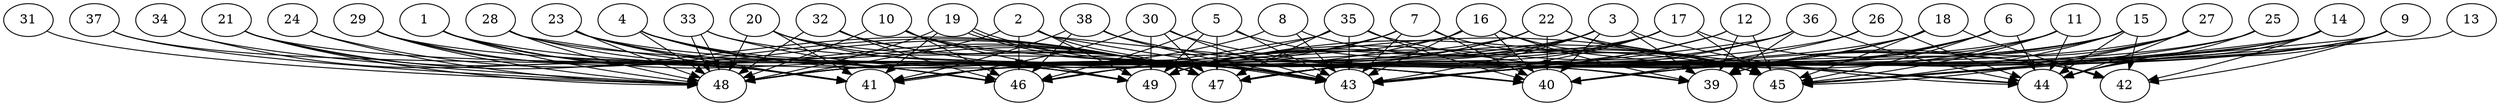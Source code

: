 // DAG (tier=3-complex, mode=data, n=49, ccr=0.507, fat=0.876, density=0.641, regular=0.271, jump=0.240, mindata=4194304, maxdata=33554432)
// DAG automatically generated by daggen at Sun Aug 24 16:33:35 2025
// /home/ermia/Project/Environments/daggen/bin/daggen --dot --ccr 0.507 --fat 0.876 --regular 0.271 --density 0.641 --jump 0.240 --mindata 4194304 --maxdata 33554432 -n 49 
digraph G {
  1 [size="115798911028760128", alpha="0.02", expect_size="57899455514380064"]
  1 -> 39 [size ="1833718041804800"]
  1 -> 41 [size ="1833718041804800"]
  1 -> 46 [size ="1833718041804800"]
  1 -> 48 [size ="1833718041804800"]
  1 -> 49 [size ="1833718041804800"]
  2 [size="159222908151050272768", alpha="0.15", expect_size="79611454075525136384"]
  2 -> 40 [size ="235013975048192"]
  2 -> 43 [size ="235013975048192"]
  2 -> 46 [size ="235013975048192"]
  2 -> 47 [size ="235013975048192"]
  2 -> 48 [size ="235013975048192"]
  2 -> 49 [size ="235013975048192"]
  3 [size="480522638070671998976", alpha="0.05", expect_size="240261319035335999488"]
  3 -> 39 [size ="490793974366208"]
  3 -> 40 [size ="490793974366208"]
  3 -> 43 [size ="490793974366208"]
  3 -> 44 [size ="490793974366208"]
  3 -> 47 [size ="490793974366208"]
  3 -> 48 [size ="490793974366208"]
  3 -> 49 [size ="490793974366208"]
  4 [size="4442475538619344384", alpha="0.17", expect_size="2221237769309672192"]
  4 -> 43 [size ="1526107106967552"]
  4 -> 46 [size ="1526107106967552"]
  4 -> 47 [size ="1526107106967552"]
  4 -> 48 [size ="1526107106967552"]
  4 -> 49 [size ="1526107106967552"]
  5 [size="30934730162973949558784", alpha="0.10", expect_size="15467365081486974779392"]
  5 -> 43 [size ="7883532730892288"]
  5 -> 45 [size ="7883532730892288"]
  5 -> 46 [size ="7883532730892288"]
  5 -> 47 [size ="7883532730892288"]
  5 -> 49 [size ="7883532730892288"]
  6 [size="30796612013549200", alpha="0.18", expect_size="15398306006774600"]
  6 -> 40 [size ="1073417553969152"]
  6 -> 43 [size ="1073417553969152"]
  6 -> 44 [size ="1073417553969152"]
  6 -> 45 [size ="1073417553969152"]
  6 -> 49 [size ="1073417553969152"]
  7 [size="20598945259026644992000", alpha="0.16", expect_size="10299472629513322496000"]
  7 -> 40 [size ="6011552478003200"]
  7 -> 43 [size ="6011552478003200"]
  7 -> 45 [size ="6011552478003200"]
  7 -> 48 [size ="6011552478003200"]
  7 -> 49 [size ="6011552478003200"]
  8 [size="718829998583901585408", alpha="0.11", expect_size="359414999291950792704"]
  8 -> 43 [size ="641959232274432"]
  8 -> 45 [size ="641959232274432"]
  8 -> 48 [size ="641959232274432"]
  9 [size="1900784631365660311552", alpha="0.06", expect_size="950392315682830155776"]
  9 -> 40 [size ="1227567159836672"]
  9 -> 42 [size ="1227567159836672"]
  9 -> 43 [size ="1227567159836672"]
  9 -> 44 [size ="1227567159836672"]
  9 -> 45 [size ="1227567159836672"]
  9 -> 47 [size ="1227567159836672"]
  10 [size="12754854157183417843712", alpha="0.16", expect_size="6377427078591708921856"]
  10 -> 44 [size ="4367239255949312"]
  10 -> 46 [size ="4367239255949312"]
  10 -> 47 [size ="4367239255949312"]
  10 -> 48 [size ="4367239255949312"]
  10 -> 49 [size ="4367239255949312"]
  11 [size="1388231781579873058816", alpha="0.11", expect_size="694115890789936529408"]
  11 -> 39 [size ="995553588543488"]
  11 -> 43 [size ="995553588543488"]
  11 -> 44 [size ="995553588543488"]
  11 -> 45 [size ="995553588543488"]
  11 -> 47 [size ="995553588543488"]
  12 [size="19141193834184895889408", alpha="0.14", expect_size="9570596917092447944704"]
  12 -> 39 [size ="5724479456018432"]
  12 -> 45 [size ="5724479456018432"]
  12 -> 46 [size ="5724479456018432"]
  12 -> 47 [size ="5724479456018432"]
  13 [size="161224960803391776", alpha="0.18", expect_size="80612480401695888"]
  13 -> 45 [size ="4255419446853632"]
  14 [size="28964945148471939170304", alpha="0.14", expect_size="14482472574235969585152"]
  14 -> 40 [size ="7545218031157248"]
  14 -> 42 [size ="7545218031157248"]
  14 -> 43 [size ="7545218031157248"]
  14 -> 44 [size ="7545218031157248"]
  14 -> 45 [size ="7545218031157248"]
  14 -> 47 [size ="7545218031157248"]
  15 [size="174017271386383840", alpha="0.19", expect_size="87008635693191920"]
  15 -> 39 [size ="5699962574733312"]
  15 -> 41 [size ="5699962574733312"]
  15 -> 42 [size ="5699962574733312"]
  15 -> 43 [size ="5699962574733312"]
  15 -> 44 [size ="5699962574733312"]
  15 -> 45 [size ="5699962574733312"]
  15 -> 47 [size ="5699962574733312"]
  16 [size="14968067873280687603712", alpha="0.20", expect_size="7484033936640343801856"]
  16 -> 39 [size ="4858853627789312"]
  16 -> 40 [size ="4858853627789312"]
  16 -> 41 [size ="4858853627789312"]
  16 -> 43 [size ="4858853627789312"]
  16 -> 45 [size ="4858853627789312"]
  16 -> 48 [size ="4858853627789312"]
  17 [size="97260858518249200", alpha="0.10", expect_size="48630429259124600"]
  17 -> 41 [size ="6573380748705792"]
  17 -> 42 [size ="6573380748705792"]
  17 -> 43 [size ="6573380748705792"]
  17 -> 45 [size ="6573380748705792"]
  17 -> 47 [size ="6573380748705792"]
  17 -> 49 [size ="6573380748705792"]
  18 [size="14974452016799460", alpha="0.08", expect_size="7487226008399730"]
  18 -> 41 [size ="548204391170048"]
  18 -> 42 [size ="548204391170048"]
  18 -> 43 [size ="548204391170048"]
  18 -> 45 [size ="548204391170048"]
  18 -> 47 [size ="548204391170048"]
  19 [size="688000425150555136", alpha="0.19", expect_size="344000212575277568"]
  19 -> 41 [size ="633620762984448"]
  19 -> 43 [size ="633620762984448"]
  19 -> 43 [size ="633620762984448"]
  19 -> 47 [size ="633620762984448"]
  19 -> 48 [size ="633620762984448"]
  20 [size="579553007732955021312", alpha="0.16", expect_size="289776503866477510656"]
  20 -> 41 [size ="556098977267712"]
  20 -> 45 [size ="556098977267712"]
  20 -> 47 [size ="556098977267712"]
  20 -> 48 [size ="556098977267712"]
  20 -> 49 [size ="556098977267712"]
  21 [size="27624413376195869016064", alpha="0.16", expect_size="13812206688097934508032"]
  21 -> 41 [size ="7310583296688128"]
  21 -> 47 [size ="7310583296688128"]
  21 -> 48 [size ="7310583296688128"]
  21 -> 49 [size ="7310583296688128"]
  22 [size="477888955992244224000", alpha="0.18", expect_size="238944477996122112000"]
  22 -> 40 [size ="488999013580800"]
  22 -> 41 [size ="488999013580800"]
  22 -> 44 [size ="488999013580800"]
  22 -> 45 [size ="488999013580800"]
  22 -> 46 [size ="488999013580800"]
  22 -> 48 [size ="488999013580800"]
  23 [size="22382336493828210688", alpha="0.12", expect_size="11191168246914105344"]
  23 -> 40 [size ="7314050669084672"]
  23 -> 41 [size ="7314050669084672"]
  23 -> 46 [size ="7314050669084672"]
  23 -> 47 [size ="7314050669084672"]
  23 -> 48 [size ="7314050669084672"]
  24 [size="8166725802213353979904", alpha="0.08", expect_size="4083362901106676989952"]
  24 -> 47 [size ="3244307196674048"]
  24 -> 48 [size ="3244307196674048"]
  25 [size="5504818200608609280", alpha="0.11", expect_size="2752409100304304640"]
  25 -> 44 [size ="2056659887194112"]
  25 -> 45 [size ="2056659887194112"]
  25 -> 47 [size ="2056659887194112"]
  26 [size="12251422750479790", alpha="0.07", expect_size="6125711375239895"]
  26 -> 40 [size ="813057651507200"]
  26 -> 44 [size ="813057651507200"]
  26 -> 48 [size ="813057651507200"]
  27 [size="5528074147464667136", alpha="0.11", expect_size="2764037073732333568"]
  27 -> 39 [size ="2057185316044800"]
  27 -> 40 [size ="2057185316044800"]
  27 -> 44 [size ="2057185316044800"]
  27 -> 45 [size ="2057185316044800"]
  27 -> 47 [size ="2057185316044800"]
  28 [size="51501163207714584", alpha="0.02", expect_size="25750581603857292"]
  28 -> 41 [size ="871382292365312"]
  28 -> 43 [size ="871382292365312"]
  28 -> 47 [size ="871382292365312"]
  28 -> 48 [size ="871382292365312"]
  29 [size="43588179209165784", alpha="0.17", expect_size="21794089604582892"]
  29 -> 41 [size ="5213142728572928"]
  29 -> 43 [size ="5213142728572928"]
  29 -> 47 [size ="5213142728572928"]
  29 -> 48 [size ="5213142728572928"]
  30 [size="3869456657272914944", alpha="0.08", expect_size="1934728328636457472"]
  30 -> 39 [size ="2771928976719872"]
  30 -> 41 [size ="2771928976719872"]
  30 -> 43 [size ="2771928976719872"]
  30 -> 47 [size ="2771928976719872"]
  30 -> 49 [size ="2771928976719872"]
  31 [size="60498985272862416", alpha="0.17", expect_size="30249492636431208"]
  31 -> 48 [size ="1541306266419200"]
  32 [size="24028288416867155968000", alpha="0.05", expect_size="12014144208433577984000"]
  32 -> 45 [size ="6661497631539200"]
  32 -> 46 [size ="6661497631539200"]
  32 -> 47 [size ="6661497631539200"]
  32 -> 48 [size ="6661497631539200"]
  33 [size="3546165110033520525312", alpha="0.12", expect_size="1773082555016760262656"]
  33 -> 40 [size ="1860355554803712"]
  33 -> 43 [size ="1860355554803712"]
  33 -> 48 [size ="1860355554803712"]
  33 -> 48 [size ="1860355554803712"]
  34 [size="2229444071743485440", alpha="0.13", expect_size="1114722035871742720"]
  34 -> 41 [size ="1003428251697152"]
  34 -> 48 [size ="1003428251697152"]
  35 [size="71393154106653680", alpha="0.16", expect_size="35696577053326840"]
  35 -> 40 [size ="3444271587786752"]
  35 -> 42 [size ="3444271587786752"]
  35 -> 43 [size ="3444271587786752"]
  35 -> 46 [size ="3444271587786752"]
  35 -> 47 [size ="3444271587786752"]
  35 -> 48 [size ="3444271587786752"]
  36 [size="571687804136849408000", alpha="0.17", expect_size="285843902068424704000"]
  36 -> 39 [size ="551056257843200"]
  36 -> 43 [size ="551056257843200"]
  36 -> 44 [size ="551056257843200"]
  36 -> 47 [size ="551056257843200"]
  36 -> 49 [size ="551056257843200"]
  37 [size="154576967871596384", alpha="0.00", expect_size="77288483935798192"]
  37 -> 41 [size ="3039773975379968"]
  37 -> 48 [size ="3039773975379968"]
  38 [size="563265284148822016000", alpha="0.09", expect_size="281632642074411008000"]
  38 -> 41 [size ="545630506188800"]
  38 -> 43 [size ="545630506188800"]
  38 -> 45 [size ="545630506188800"]
  38 -> 46 [size ="545630506188800"]
  39 [size="209168565898892192", alpha="0.17", expect_size="104584282949446096"]
  40 [size="292471501274397888", alpha="0.05", expect_size="146235750637198944"]
  41 [size="283649042414878336", alpha="0.19", expect_size="141824521207439168"]
  42 [size="186988062779774304", alpha="0.03", expect_size="93494031389887152"]
  43 [size="22696681095419662336", alpha="0.03", expect_size="11348340547709831168"]
  44 [size="1979628991049862479872", alpha="0.16", expect_size="989814495524931239936"]
  45 [size="167838856996960128", alpha="0.14", expect_size="83919428498480064"]
  46 [size="13376861513369682", alpha="0.04", expect_size="6688430756684841"]
  47 [size="6133897723822523392", alpha="0.09", expect_size="3066948861911261696"]
  48 [size="310564023053794304", alpha="0.16", expect_size="155282011526897152"]
  49 [size="110556614334739382272", alpha="0.12", expect_size="55278307167369691136"]
}